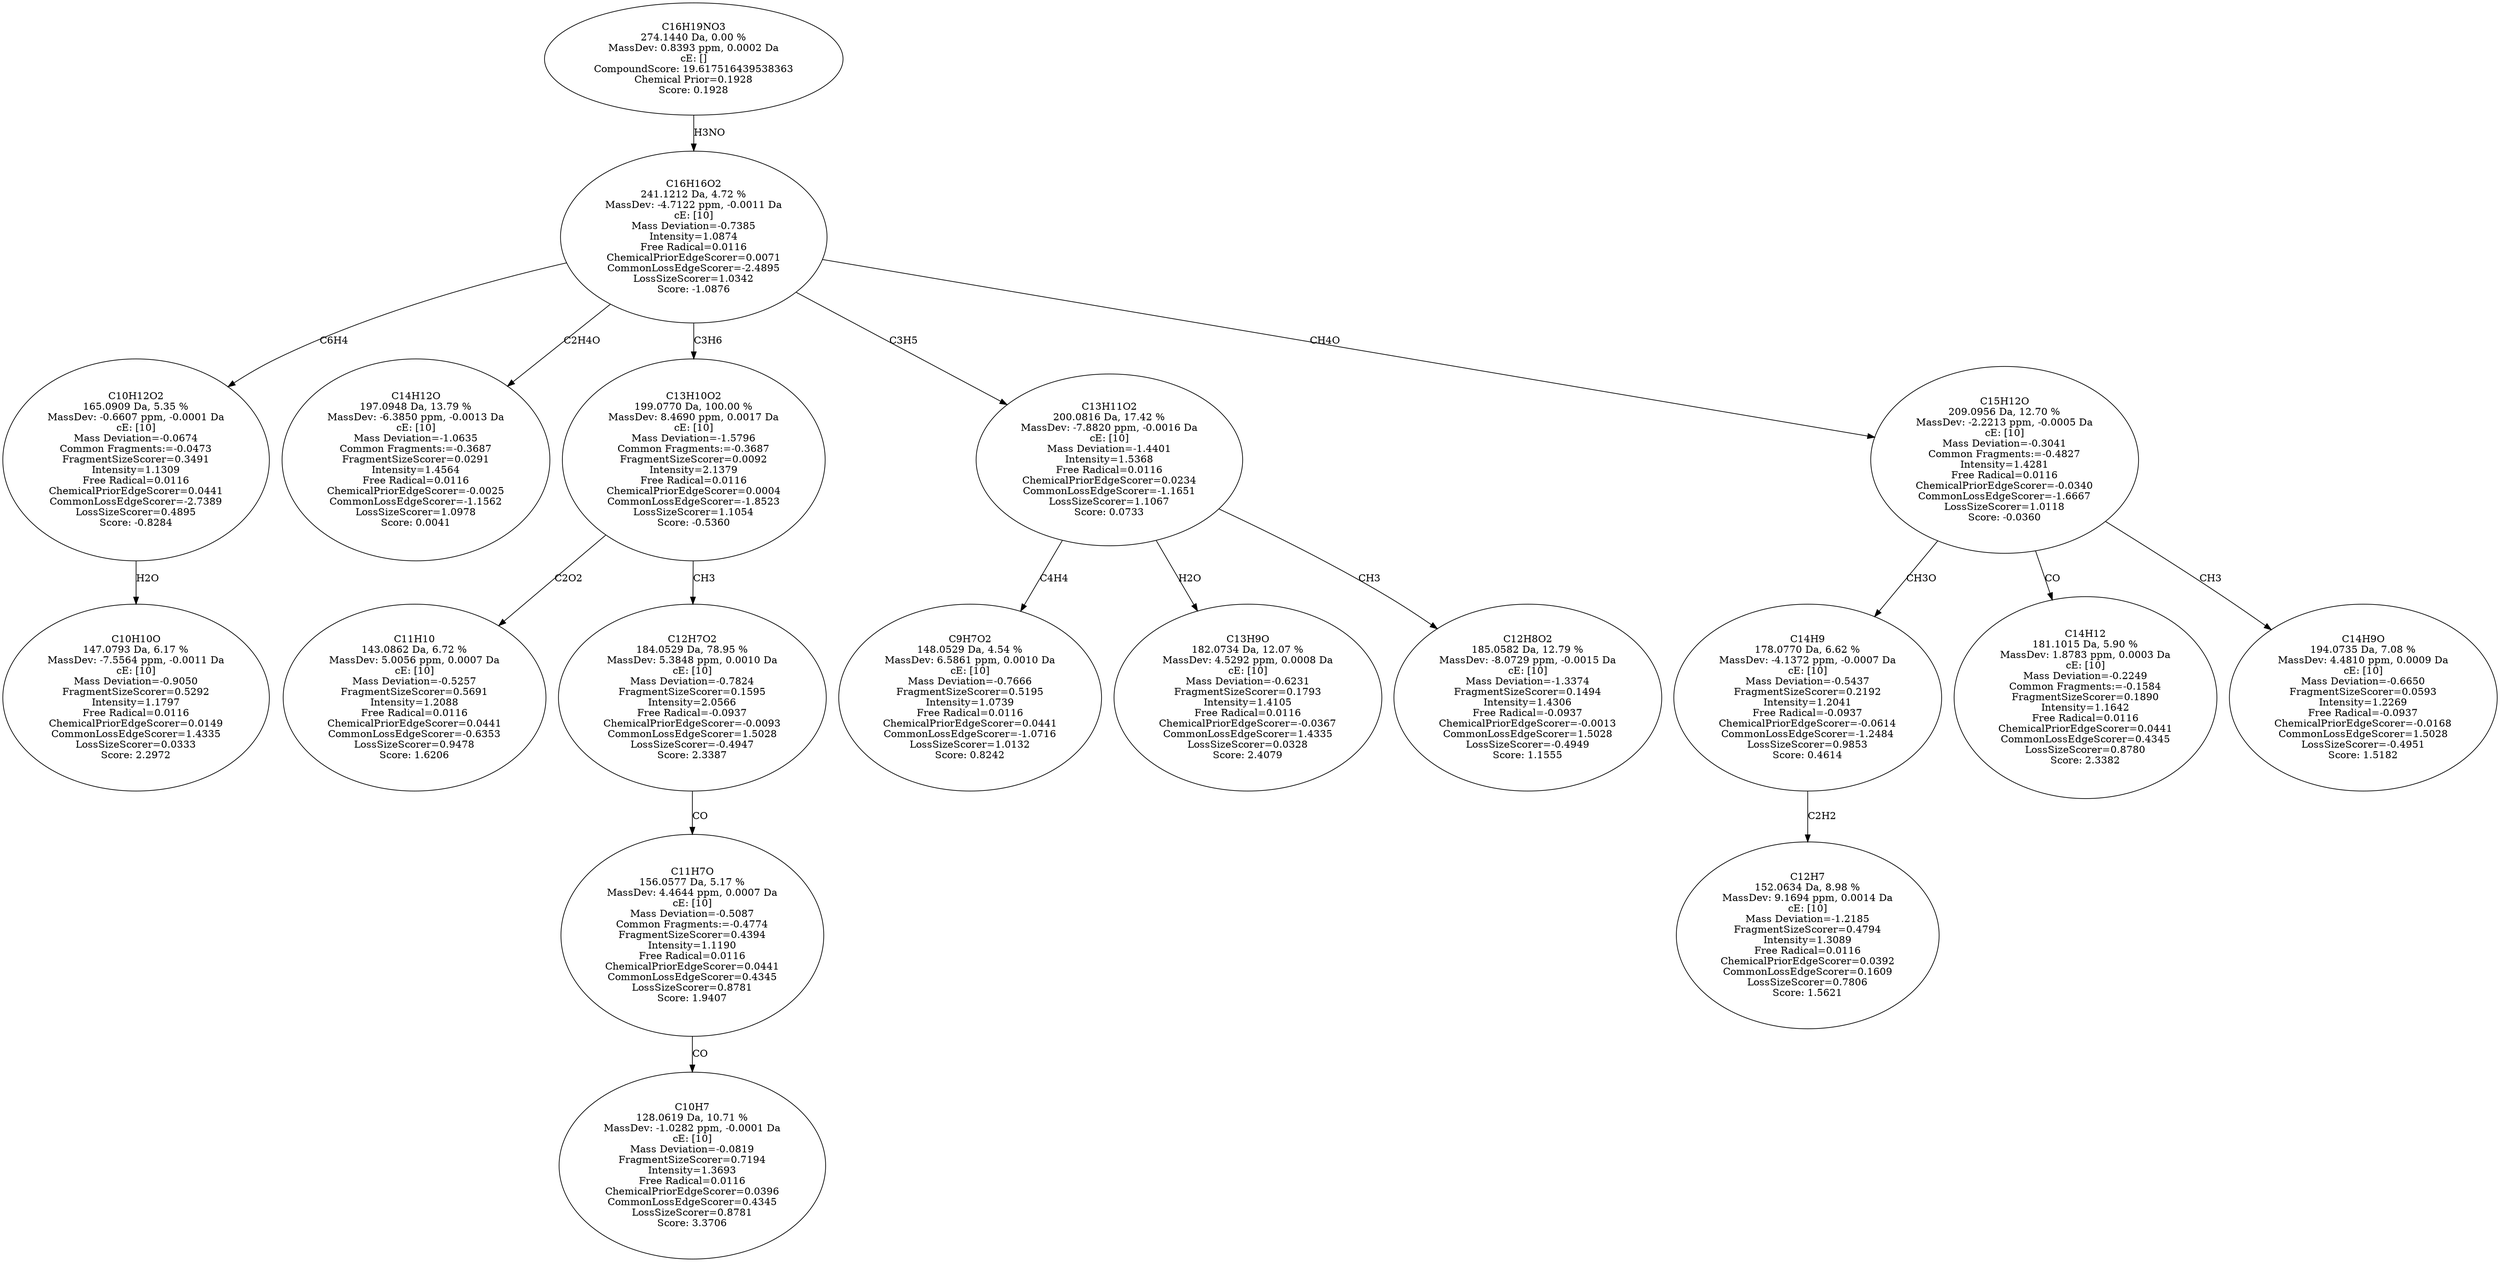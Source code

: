 strict digraph {
v1 [label="C10H10O\n147.0793 Da, 6.17 %\nMassDev: -7.5564 ppm, -0.0011 Da\ncE: [10]\nMass Deviation=-0.9050\nFragmentSizeScorer=0.5292\nIntensity=1.1797\nFree Radical=0.0116\nChemicalPriorEdgeScorer=0.0149\nCommonLossEdgeScorer=1.4335\nLossSizeScorer=0.0333\nScore: 2.2972"];
v2 [label="C10H12O2\n165.0909 Da, 5.35 %\nMassDev: -0.6607 ppm, -0.0001 Da\ncE: [10]\nMass Deviation=-0.0674\nCommon Fragments:=-0.0473\nFragmentSizeScorer=0.3491\nIntensity=1.1309\nFree Radical=0.0116\nChemicalPriorEdgeScorer=0.0441\nCommonLossEdgeScorer=-2.7389\nLossSizeScorer=0.4895\nScore: -0.8284"];
v3 [label="C14H12O\n197.0948 Da, 13.79 %\nMassDev: -6.3850 ppm, -0.0013 Da\ncE: [10]\nMass Deviation=-1.0635\nCommon Fragments:=-0.3687\nFragmentSizeScorer=0.0291\nIntensity=1.4564\nFree Radical=0.0116\nChemicalPriorEdgeScorer=-0.0025\nCommonLossEdgeScorer=-1.1562\nLossSizeScorer=1.0978\nScore: 0.0041"];
v4 [label="C11H10\n143.0862 Da, 6.72 %\nMassDev: 5.0056 ppm, 0.0007 Da\ncE: [10]\nMass Deviation=-0.5257\nFragmentSizeScorer=0.5691\nIntensity=1.2088\nFree Radical=0.0116\nChemicalPriorEdgeScorer=0.0441\nCommonLossEdgeScorer=-0.6353\nLossSizeScorer=0.9478\nScore: 1.6206"];
v5 [label="C10H7\n128.0619 Da, 10.71 %\nMassDev: -1.0282 ppm, -0.0001 Da\ncE: [10]\nMass Deviation=-0.0819\nFragmentSizeScorer=0.7194\nIntensity=1.3693\nFree Radical=0.0116\nChemicalPriorEdgeScorer=0.0396\nCommonLossEdgeScorer=0.4345\nLossSizeScorer=0.8781\nScore: 3.3706"];
v6 [label="C11H7O\n156.0577 Da, 5.17 %\nMassDev: 4.4644 ppm, 0.0007 Da\ncE: [10]\nMass Deviation=-0.5087\nCommon Fragments:=-0.4774\nFragmentSizeScorer=0.4394\nIntensity=1.1190\nFree Radical=0.0116\nChemicalPriorEdgeScorer=0.0441\nCommonLossEdgeScorer=0.4345\nLossSizeScorer=0.8781\nScore: 1.9407"];
v7 [label="C12H7O2\n184.0529 Da, 78.95 %\nMassDev: 5.3848 ppm, 0.0010 Da\ncE: [10]\nMass Deviation=-0.7824\nFragmentSizeScorer=0.1595\nIntensity=2.0566\nFree Radical=-0.0937\nChemicalPriorEdgeScorer=-0.0093\nCommonLossEdgeScorer=1.5028\nLossSizeScorer=-0.4947\nScore: 2.3387"];
v8 [label="C13H10O2\n199.0770 Da, 100.00 %\nMassDev: 8.4690 ppm, 0.0017 Da\ncE: [10]\nMass Deviation=-1.5796\nCommon Fragments:=-0.3687\nFragmentSizeScorer=0.0092\nIntensity=2.1379\nFree Radical=0.0116\nChemicalPriorEdgeScorer=0.0004\nCommonLossEdgeScorer=-1.8523\nLossSizeScorer=1.1054\nScore: -0.5360"];
v9 [label="C9H7O2\n148.0529 Da, 4.54 %\nMassDev: 6.5861 ppm, 0.0010 Da\ncE: [10]\nMass Deviation=-0.7666\nFragmentSizeScorer=0.5195\nIntensity=1.0739\nFree Radical=0.0116\nChemicalPriorEdgeScorer=0.0441\nCommonLossEdgeScorer=-1.0716\nLossSizeScorer=1.0132\nScore: 0.8242"];
v10 [label="C13H9O\n182.0734 Da, 12.07 %\nMassDev: 4.5292 ppm, 0.0008 Da\ncE: [10]\nMass Deviation=-0.6231\nFragmentSizeScorer=0.1793\nIntensity=1.4105\nFree Radical=0.0116\nChemicalPriorEdgeScorer=-0.0367\nCommonLossEdgeScorer=1.4335\nLossSizeScorer=0.0328\nScore: 2.4079"];
v11 [label="C12H8O2\n185.0582 Da, 12.79 %\nMassDev: -8.0729 ppm, -0.0015 Da\ncE: [10]\nMass Deviation=-1.3374\nFragmentSizeScorer=0.1494\nIntensity=1.4306\nFree Radical=-0.0937\nChemicalPriorEdgeScorer=-0.0013\nCommonLossEdgeScorer=1.5028\nLossSizeScorer=-0.4949\nScore: 1.1555"];
v12 [label="C13H11O2\n200.0816 Da, 17.42 %\nMassDev: -7.8820 ppm, -0.0016 Da\ncE: [10]\nMass Deviation=-1.4401\nIntensity=1.5368\nFree Radical=0.0116\nChemicalPriorEdgeScorer=0.0234\nCommonLossEdgeScorer=-1.1651\nLossSizeScorer=1.1067\nScore: 0.0733"];
v13 [label="C12H7\n152.0634 Da, 8.98 %\nMassDev: 9.1694 ppm, 0.0014 Da\ncE: [10]\nMass Deviation=-1.2185\nFragmentSizeScorer=0.4794\nIntensity=1.3089\nFree Radical=0.0116\nChemicalPriorEdgeScorer=0.0392\nCommonLossEdgeScorer=0.1609\nLossSizeScorer=0.7806\nScore: 1.5621"];
v14 [label="C14H9\n178.0770 Da, 6.62 %\nMassDev: -4.1372 ppm, -0.0007 Da\ncE: [10]\nMass Deviation=-0.5437\nFragmentSizeScorer=0.2192\nIntensity=1.2041\nFree Radical=-0.0937\nChemicalPriorEdgeScorer=-0.0614\nCommonLossEdgeScorer=-1.2484\nLossSizeScorer=0.9853\nScore: 0.4614"];
v15 [label="C14H12\n181.1015 Da, 5.90 %\nMassDev: 1.8783 ppm, 0.0003 Da\ncE: [10]\nMass Deviation=-0.2249\nCommon Fragments:=-0.1584\nFragmentSizeScorer=0.1890\nIntensity=1.1642\nFree Radical=0.0116\nChemicalPriorEdgeScorer=0.0441\nCommonLossEdgeScorer=0.4345\nLossSizeScorer=0.8780\nScore: 2.3382"];
v16 [label="C14H9O\n194.0735 Da, 7.08 %\nMassDev: 4.4810 ppm, 0.0009 Da\ncE: [10]\nMass Deviation=-0.6650\nFragmentSizeScorer=0.0593\nIntensity=1.2269\nFree Radical=-0.0937\nChemicalPriorEdgeScorer=-0.0168\nCommonLossEdgeScorer=1.5028\nLossSizeScorer=-0.4951\nScore: 1.5182"];
v17 [label="C15H12O\n209.0956 Da, 12.70 %\nMassDev: -2.2213 ppm, -0.0005 Da\ncE: [10]\nMass Deviation=-0.3041\nCommon Fragments:=-0.4827\nIntensity=1.4281\nFree Radical=0.0116\nChemicalPriorEdgeScorer=-0.0340\nCommonLossEdgeScorer=-1.6667\nLossSizeScorer=1.0118\nScore: -0.0360"];
v18 [label="C16H16O2\n241.1212 Da, 4.72 %\nMassDev: -4.7122 ppm, -0.0011 Da\ncE: [10]\nMass Deviation=-0.7385\nIntensity=1.0874\nFree Radical=0.0116\nChemicalPriorEdgeScorer=0.0071\nCommonLossEdgeScorer=-2.4895\nLossSizeScorer=1.0342\nScore: -1.0876"];
v19 [label="C16H19NO3\n274.1440 Da, 0.00 %\nMassDev: 0.8393 ppm, 0.0002 Da\ncE: []\nCompoundScore: 19.617516439538363\nChemical Prior=0.1928\nScore: 0.1928"];
v2 -> v1 [label="H2O"];
v18 -> v2 [label="C6H4"];
v18 -> v3 [label="C2H4O"];
v8 -> v4 [label="C2O2"];
v6 -> v5 [label="CO"];
v7 -> v6 [label="CO"];
v8 -> v7 [label="CH3"];
v18 -> v8 [label="C3H6"];
v12 -> v9 [label="C4H4"];
v12 -> v10 [label="H2O"];
v12 -> v11 [label="CH3"];
v18 -> v12 [label="C3H5"];
v14 -> v13 [label="C2H2"];
v17 -> v14 [label="CH3O"];
v17 -> v15 [label="CO"];
v17 -> v16 [label="CH3"];
v18 -> v17 [label="CH4O"];
v19 -> v18 [label="H3NO"];
}